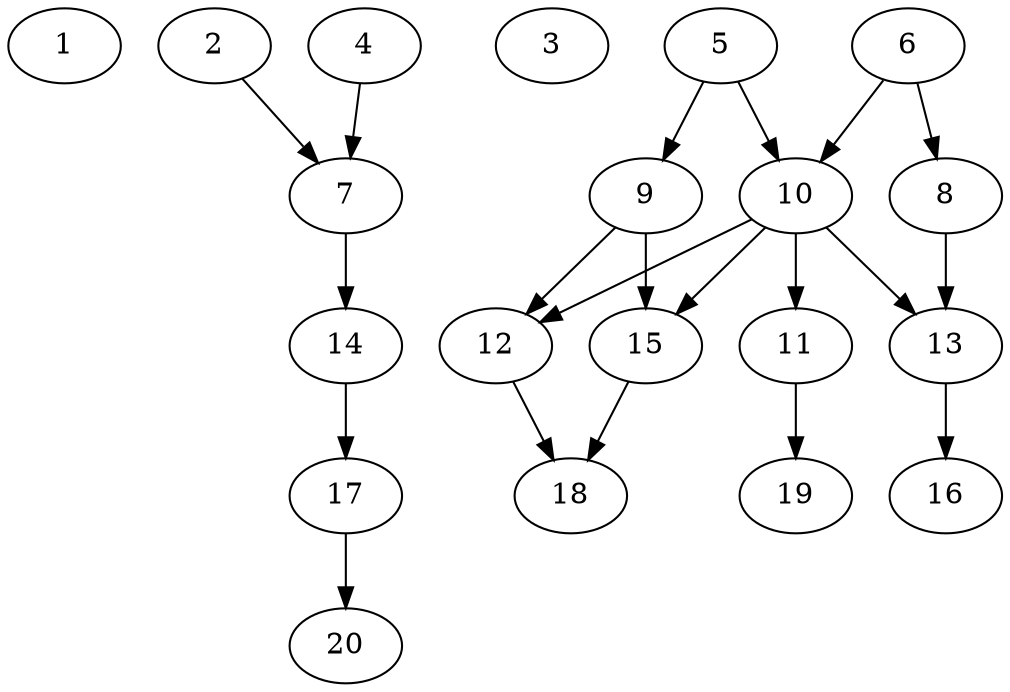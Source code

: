 // DAG automatically generated by daggen at Wed Jul 24 22:02:40 2019
// ./daggen --dot -n 20 --ccr 0.3 --fat 0.6 --regular 0.5 --density 0.5 --mindata 5242880 --maxdata 52428800 
digraph G {
  1 [size="172605440", alpha="0.19", expect_size="51781632"] 
  2 [size="67491840", alpha="0.04", expect_size="20247552"] 
  2 -> 7 [size ="20247552"]
  3 [size="33010347", alpha="0.20", expect_size="9903104"] 
  4 [size="102676480", alpha="0.15", expect_size="30802944"] 
  4 -> 7 [size ="30802944"]
  5 [size="127064747", alpha="0.17", expect_size="38119424"] 
  5 -> 9 [size ="38119424"]
  5 -> 10 [size ="38119424"]
  6 [size="174332587", alpha="0.20", expect_size="52299776"] 
  6 -> 8 [size ="52299776"]
  6 -> 10 [size ="52299776"]
  7 [size="151439360", alpha="0.01", expect_size="45431808"] 
  7 -> 14 [size ="45431808"]
  8 [size="145414827", alpha="0.15", expect_size="43624448"] 
  8 -> 13 [size ="43624448"]
  9 [size="159074987", alpha="0.08", expect_size="47722496"] 
  9 -> 12 [size ="47722496"]
  9 -> 15 [size ="47722496"]
  10 [size="37573973", alpha="0.11", expect_size="11272192"] 
  10 -> 11 [size ="11272192"]
  10 -> 12 [size ="11272192"]
  10 -> 13 [size ="11272192"]
  10 -> 15 [size ="11272192"]
  11 [size="70502400", alpha="0.17", expect_size="21150720"] 
  11 -> 19 [size ="21150720"]
  12 [size="59682133", alpha="0.02", expect_size="17904640"] 
  12 -> 18 [size ="17904640"]
  13 [size="87401813", alpha="0.05", expect_size="26220544"] 
  13 -> 16 [size ="26220544"]
  14 [size="86541653", alpha="0.11", expect_size="25962496"] 
  14 -> 17 [size ="25962496"]
  15 [size="48189440", alpha="0.16", expect_size="14456832"] 
  15 -> 18 [size ="14456832"]
  16 [size="26142720", alpha="0.06", expect_size="7842816"] 
  17 [size="22824960", alpha="0.10", expect_size="6847488"] 
  17 -> 20 [size ="6847488"]
  18 [size="30784853", alpha="0.13", expect_size="9235456"] 
  19 [size="145735680", alpha="0.17", expect_size="43720704"] 
  20 [size="47807147", alpha="0.11", expect_size="14342144"] 
}
